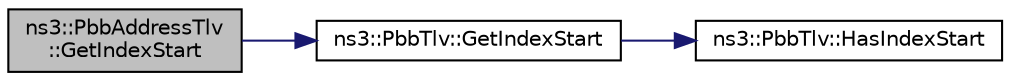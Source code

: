 digraph "ns3::PbbAddressTlv::GetIndexStart"
{
 // LATEX_PDF_SIZE
  edge [fontname="Helvetica",fontsize="10",labelfontname="Helvetica",labelfontsize="10"];
  node [fontname="Helvetica",fontsize="10",shape=record];
  rankdir="LR";
  Node1 [label="ns3::PbbAddressTlv\l::GetIndexStart",height=0.2,width=0.4,color="black", fillcolor="grey75", style="filled", fontcolor="black",tooltip=" "];
  Node1 -> Node2 [color="midnightblue",fontsize="10",style="solid",fontname="Helvetica"];
  Node2 [label="ns3::PbbTlv::GetIndexStart",height=0.2,width=0.4,color="black", fillcolor="white", style="filled",URL="$classns3_1_1_pbb_tlv.html#a50dae13c8b2240aa2f197816cf0bf7f2",tooltip="Get the starting point index."];
  Node2 -> Node3 [color="midnightblue",fontsize="10",style="solid",fontname="Helvetica"];
  Node3 [label="ns3::PbbTlv::HasIndexStart",height=0.2,width=0.4,color="black", fillcolor="white", style="filled",URL="$classns3_1_1_pbb_tlv.html#a8a59eed876351f2cb959273618e65484",tooltip="Checks if there is a starting index."];
}
